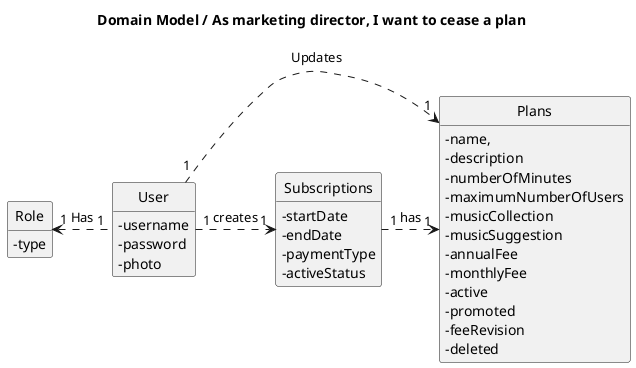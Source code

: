 @startuml
'https://plantuml.com/sequence-diagram

title Domain Model / As marketing director, I want to cease a plan

skinparam classAttributeIconSize 0
hide circle
hide methods

class User{
    -username
    -password
    -photo
}

class Plans{
    -name,
       - description
        - numberOfMinutes
        -maximumNumberOfUsers
        -musicCollection
         -musicSuggestion
         -annualFee
         -monthlyFee
         -active
         -promoted
         -feeRevision
         -deleted
}

class Subscriptions {
    -startDate
    -endDate
    -paymentType
    -activeStatus
}

class Role{
    -type
}


Role "1" <.right. "1" User: Has
User "1" .right.> "1" Plans: Updates
User "1" .right.> "1" Subscriptions: creates
Subscriptions "1" .right.> "1" Plans: has

@enduml
